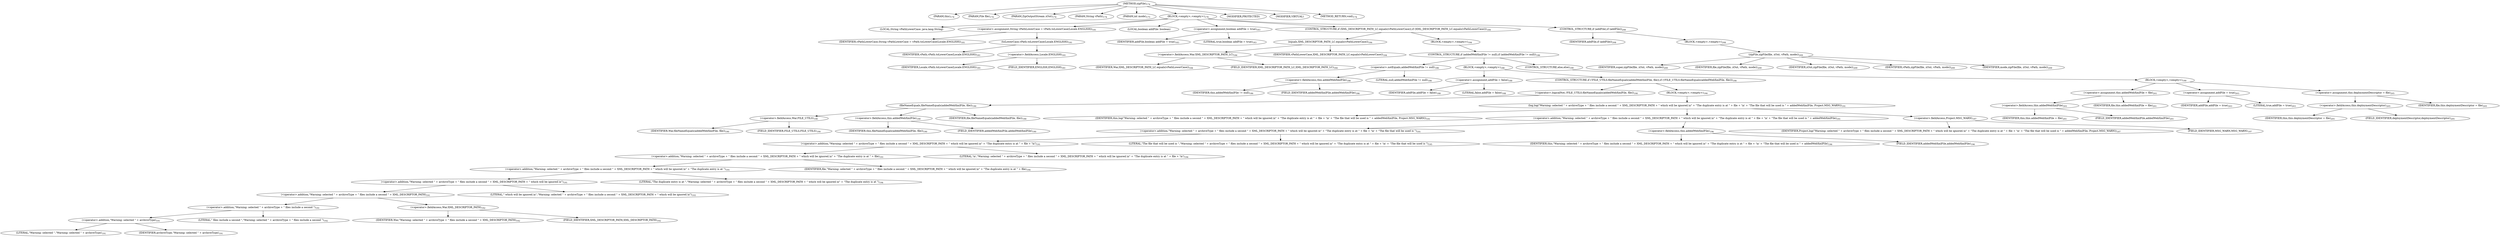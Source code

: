 digraph "zipFile" {  
"176" [label = <(METHOD,zipFile)<SUB>174</SUB>> ]
"12" [label = <(PARAM,this)<SUB>174</SUB>> ]
"177" [label = <(PARAM,File file)<SUB>174</SUB>> ]
"178" [label = <(PARAM,ZipOutputStream zOut)<SUB>174</SUB>> ]
"179" [label = <(PARAM,String vPath)<SUB>174</SUB>> ]
"180" [label = <(PARAM,int mode)<SUB>175</SUB>> ]
"181" [label = <(BLOCK,&lt;empty&gt;,&lt;empty&gt;)<SUB>176</SUB>> ]
"182" [label = <(LOCAL,String vPathLowerCase: java.lang.String)> ]
"183" [label = <(&lt;operator&gt;.assignment,String vPathLowerCase = vPath.toLowerCase(Locale.ENGLISH))<SUB>181</SUB>> ]
"184" [label = <(IDENTIFIER,vPathLowerCase,String vPathLowerCase = vPath.toLowerCase(Locale.ENGLISH))<SUB>181</SUB>> ]
"185" [label = <(toLowerCase,vPath.toLowerCase(Locale.ENGLISH))<SUB>181</SUB>> ]
"186" [label = <(IDENTIFIER,vPath,vPath.toLowerCase(Locale.ENGLISH))<SUB>181</SUB>> ]
"187" [label = <(&lt;operator&gt;.fieldAccess,Locale.ENGLISH)<SUB>181</SUB>> ]
"188" [label = <(IDENTIFIER,Locale,vPath.toLowerCase(Locale.ENGLISH))<SUB>181</SUB>> ]
"189" [label = <(FIELD_IDENTIFIER,ENGLISH,ENGLISH)<SUB>181</SUB>> ]
"190" [label = <(LOCAL,boolean addFile: boolean)> ]
"191" [label = <(&lt;operator&gt;.assignment,boolean addFile = true)<SUB>183</SUB>> ]
"192" [label = <(IDENTIFIER,addFile,boolean addFile = true)<SUB>183</SUB>> ]
"193" [label = <(LITERAL,true,boolean addFile = true)<SUB>183</SUB>> ]
"194" [label = <(CONTROL_STRUCTURE,if (XML_DESCRIPTOR_PATH_LC.equals(vPathLowerCase)),if (XML_DESCRIPTOR_PATH_LC.equals(vPathLowerCase)))<SUB>184</SUB>> ]
"195" [label = <(equals,XML_DESCRIPTOR_PATH_LC.equals(vPathLowerCase))<SUB>184</SUB>> ]
"196" [label = <(&lt;operator&gt;.fieldAccess,War.XML_DESCRIPTOR_PATH_LC)<SUB>184</SUB>> ]
"197" [label = <(IDENTIFIER,War,XML_DESCRIPTOR_PATH_LC.equals(vPathLowerCase))<SUB>184</SUB>> ]
"198" [label = <(FIELD_IDENTIFIER,XML_DESCRIPTOR_PATH_LC,XML_DESCRIPTOR_PATH_LC)<SUB>184</SUB>> ]
"199" [label = <(IDENTIFIER,vPathLowerCase,XML_DESCRIPTOR_PATH_LC.equals(vPathLowerCase))<SUB>184</SUB>> ]
"200" [label = <(BLOCK,&lt;empty&gt;,&lt;empty&gt;)<SUB>184</SUB>> ]
"201" [label = <(CONTROL_STRUCTURE,if (addedWebXmlFile != null),if (addedWebXmlFile != null))<SUB>186</SUB>> ]
"202" [label = <(&lt;operator&gt;.notEquals,addedWebXmlFile != null)<SUB>186</SUB>> ]
"203" [label = <(&lt;operator&gt;.fieldAccess,this.addedWebXmlFile)<SUB>186</SUB>> ]
"204" [label = <(IDENTIFIER,this,addedWebXmlFile != null)<SUB>186</SUB>> ]
"205" [label = <(FIELD_IDENTIFIER,addedWebXmlFile,addedWebXmlFile)<SUB>186</SUB>> ]
"206" [label = <(LITERAL,null,addedWebXmlFile != null)<SUB>186</SUB>> ]
"207" [label = <(BLOCK,&lt;empty&gt;,&lt;empty&gt;)<SUB>186</SUB>> ]
"208" [label = <(&lt;operator&gt;.assignment,addFile = false)<SUB>188</SUB>> ]
"209" [label = <(IDENTIFIER,addFile,addFile = false)<SUB>188</SUB>> ]
"210" [label = <(LITERAL,false,addFile = false)<SUB>188</SUB>> ]
"211" [label = <(CONTROL_STRUCTURE,if (!FILE_UTILS.fileNameEquals(addedWebXmlFile, file)),if (!FILE_UTILS.fileNameEquals(addedWebXmlFile, file)))<SUB>190</SUB>> ]
"212" [label = <(&lt;operator&gt;.logicalNot,!FILE_UTILS.fileNameEquals(addedWebXmlFile, file))<SUB>190</SUB>> ]
"213" [label = <(fileNameEquals,fileNameEquals(addedWebXmlFile, file))<SUB>190</SUB>> ]
"214" [label = <(&lt;operator&gt;.fieldAccess,War.FILE_UTILS)<SUB>190</SUB>> ]
"215" [label = <(IDENTIFIER,War,fileNameEquals(addedWebXmlFile, file))<SUB>190</SUB>> ]
"216" [label = <(FIELD_IDENTIFIER,FILE_UTILS,FILE_UTILS)<SUB>190</SUB>> ]
"217" [label = <(&lt;operator&gt;.fieldAccess,this.addedWebXmlFile)<SUB>190</SUB>> ]
"218" [label = <(IDENTIFIER,this,fileNameEquals(addedWebXmlFile, file))<SUB>190</SUB>> ]
"219" [label = <(FIELD_IDENTIFIER,addedWebXmlFile,addedWebXmlFile)<SUB>190</SUB>> ]
"220" [label = <(IDENTIFIER,file,fileNameEquals(addedWebXmlFile, file))<SUB>190</SUB>> ]
"221" [label = <(BLOCK,&lt;empty&gt;,&lt;empty&gt;)<SUB>190</SUB>> ]
"222" [label = <(log,log(&quot;Warning: selected &quot; + archiveType + &quot; files include a second &quot; + XML_DESCRIPTOR_PATH + &quot; which will be ignored.\n&quot; + &quot;The duplicate entry is at &quot; + file + '\n' + &quot;The file that will be used is &quot; + addedWebXmlFile, Project.MSG_WARN))<SUB>191</SUB>> ]
"11" [label = <(IDENTIFIER,this,log(&quot;Warning: selected &quot; + archiveType + &quot; files include a second &quot; + XML_DESCRIPTOR_PATH + &quot; which will be ignored.\n&quot; + &quot;The duplicate entry is at &quot; + file + '\n' + &quot;The file that will be used is &quot; + addedWebXmlFile, Project.MSG_WARN))<SUB>191</SUB>> ]
"223" [label = <(&lt;operator&gt;.addition,&quot;Warning: selected &quot; + archiveType + &quot; files include a second &quot; + XML_DESCRIPTOR_PATH + &quot; which will be ignored.\n&quot; + &quot;The duplicate entry is at &quot; + file + '\n' + &quot;The file that will be used is &quot; + addedWebXmlFile)<SUB>191</SUB>> ]
"224" [label = <(&lt;operator&gt;.addition,&quot;Warning: selected &quot; + archiveType + &quot; files include a second &quot; + XML_DESCRIPTOR_PATH + &quot; which will be ignored.\n&quot; + &quot;The duplicate entry is at &quot; + file + '\n' + &quot;The file that will be used is &quot;)<SUB>191</SUB>> ]
"225" [label = <(&lt;operator&gt;.addition,&quot;Warning: selected &quot; + archiveType + &quot; files include a second &quot; + XML_DESCRIPTOR_PATH + &quot; which will be ignored.\n&quot; + &quot;The duplicate entry is at &quot; + file + '\n')<SUB>191</SUB>> ]
"226" [label = <(&lt;operator&gt;.addition,&quot;Warning: selected &quot; + archiveType + &quot; files include a second &quot; + XML_DESCRIPTOR_PATH + &quot; which will be ignored.\n&quot; + &quot;The duplicate entry is at &quot; + file)<SUB>191</SUB>> ]
"227" [label = <(&lt;operator&gt;.addition,&quot;Warning: selected &quot; + archiveType + &quot; files include a second &quot; + XML_DESCRIPTOR_PATH + &quot; which will be ignored.\n&quot; + &quot;The duplicate entry is at &quot;)<SUB>191</SUB>> ]
"228" [label = <(&lt;operator&gt;.addition,&quot;Warning: selected &quot; + archiveType + &quot; files include a second &quot; + XML_DESCRIPTOR_PATH + &quot; which will be ignored.\n&quot;)<SUB>191</SUB>> ]
"229" [label = <(&lt;operator&gt;.addition,&quot;Warning: selected &quot; + archiveType + &quot; files include a second &quot; + XML_DESCRIPTOR_PATH)<SUB>191</SUB>> ]
"230" [label = <(&lt;operator&gt;.addition,&quot;Warning: selected &quot; + archiveType + &quot; files include a second &quot;)<SUB>191</SUB>> ]
"231" [label = <(&lt;operator&gt;.addition,&quot;Warning: selected &quot; + archiveType)<SUB>191</SUB>> ]
"232" [label = <(LITERAL,&quot;Warning: selected &quot;,&quot;Warning: selected &quot; + archiveType)<SUB>191</SUB>> ]
"233" [label = <(IDENTIFIER,archiveType,&quot;Warning: selected &quot; + archiveType)<SUB>191</SUB>> ]
"234" [label = <(LITERAL,&quot; files include a second &quot;,&quot;Warning: selected &quot; + archiveType + &quot; files include a second &quot;)<SUB>192</SUB>> ]
"235" [label = <(&lt;operator&gt;.fieldAccess,War.XML_DESCRIPTOR_PATH)<SUB>192</SUB>> ]
"236" [label = <(IDENTIFIER,War,&quot;Warning: selected &quot; + archiveType + &quot; files include a second &quot; + XML_DESCRIPTOR_PATH)<SUB>192</SUB>> ]
"237" [label = <(FIELD_IDENTIFIER,XML_DESCRIPTOR_PATH,XML_DESCRIPTOR_PATH)<SUB>192</SUB>> ]
"238" [label = <(LITERAL,&quot; which will be ignored.\n&quot;,&quot;Warning: selected &quot; + archiveType + &quot; files include a second &quot; + XML_DESCRIPTOR_PATH + &quot; which will be ignored.\n&quot;)<SUB>193</SUB>> ]
"239" [label = <(LITERAL,&quot;The duplicate entry is at &quot;,&quot;Warning: selected &quot; + archiveType + &quot; files include a second &quot; + XML_DESCRIPTOR_PATH + &quot; which will be ignored.\n&quot; + &quot;The duplicate entry is at &quot;)<SUB>194</SUB>> ]
"240" [label = <(IDENTIFIER,file,&quot;Warning: selected &quot; + archiveType + &quot; files include a second &quot; + XML_DESCRIPTOR_PATH + &quot; which will be ignored.\n&quot; + &quot;The duplicate entry is at &quot; + file)<SUB>194</SUB>> ]
"241" [label = <(LITERAL,'\n',&quot;Warning: selected &quot; + archiveType + &quot; files include a second &quot; + XML_DESCRIPTOR_PATH + &quot; which will be ignored.\n&quot; + &quot;The duplicate entry is at &quot; + file + '\n')<SUB>194</SUB>> ]
"242" [label = <(LITERAL,&quot;The file that will be used is &quot;,&quot;Warning: selected &quot; + archiveType + &quot; files include a second &quot; + XML_DESCRIPTOR_PATH + &quot; which will be ignored.\n&quot; + &quot;The duplicate entry is at &quot; + file + '\n' + &quot;The file that will be used is &quot;)<SUB>195</SUB>> ]
"243" [label = <(&lt;operator&gt;.fieldAccess,this.addedWebXmlFile)<SUB>196</SUB>> ]
"244" [label = <(IDENTIFIER,this,&quot;Warning: selected &quot; + archiveType + &quot; files include a second &quot; + XML_DESCRIPTOR_PATH + &quot; which will be ignored.\n&quot; + &quot;The duplicate entry is at &quot; + file + '\n' + &quot;The file that will be used is &quot; + addedWebXmlFile)<SUB>196</SUB>> ]
"245" [label = <(FIELD_IDENTIFIER,addedWebXmlFile,addedWebXmlFile)<SUB>196</SUB>> ]
"246" [label = <(&lt;operator&gt;.fieldAccess,Project.MSG_WARN)<SUB>197</SUB>> ]
"247" [label = <(IDENTIFIER,Project,log(&quot;Warning: selected &quot; + archiveType + &quot; files include a second &quot; + XML_DESCRIPTOR_PATH + &quot; which will be ignored.\n&quot; + &quot;The duplicate entry is at &quot; + file + '\n' + &quot;The file that will be used is &quot; + addedWebXmlFile, Project.MSG_WARN))<SUB>197</SUB>> ]
"248" [label = <(FIELD_IDENTIFIER,MSG_WARN,MSG_WARN)<SUB>197</SUB>> ]
"249" [label = <(CONTROL_STRUCTURE,else,else)<SUB>199</SUB>> ]
"250" [label = <(BLOCK,&lt;empty&gt;,&lt;empty&gt;)<SUB>199</SUB>> ]
"251" [label = <(&lt;operator&gt;.assignment,this.addedWebXmlFile = file)<SUB>201</SUB>> ]
"252" [label = <(&lt;operator&gt;.fieldAccess,this.addedWebXmlFile)<SUB>201</SUB>> ]
"253" [label = <(IDENTIFIER,this,this.addedWebXmlFile = file)<SUB>201</SUB>> ]
"254" [label = <(FIELD_IDENTIFIER,addedWebXmlFile,addedWebXmlFile)<SUB>201</SUB>> ]
"255" [label = <(IDENTIFIER,file,this.addedWebXmlFile = file)<SUB>201</SUB>> ]
"256" [label = <(&lt;operator&gt;.assignment,addFile = true)<SUB>203</SUB>> ]
"257" [label = <(IDENTIFIER,addFile,addFile = true)<SUB>203</SUB>> ]
"258" [label = <(LITERAL,true,addFile = true)<SUB>203</SUB>> ]
"259" [label = <(&lt;operator&gt;.assignment,this.deploymentDescriptor = file)<SUB>205</SUB>> ]
"260" [label = <(&lt;operator&gt;.fieldAccess,this.deploymentDescriptor)<SUB>205</SUB>> ]
"261" [label = <(IDENTIFIER,this,this.deploymentDescriptor = file)<SUB>205</SUB>> ]
"262" [label = <(FIELD_IDENTIFIER,deploymentDescriptor,deploymentDescriptor)<SUB>205</SUB>> ]
"263" [label = <(IDENTIFIER,file,this.deploymentDescriptor = file)<SUB>205</SUB>> ]
"264" [label = <(CONTROL_STRUCTURE,if (addFile),if (addFile))<SUB>208</SUB>> ]
"265" [label = <(IDENTIFIER,addFile,if (addFile))<SUB>208</SUB>> ]
"266" [label = <(BLOCK,&lt;empty&gt;,&lt;empty&gt;)<SUB>208</SUB>> ]
"267" [label = <(zipFile,zipFile(file, zOut, vPath, mode))<SUB>209</SUB>> ]
"268" [label = <(IDENTIFIER,super,zipFile(file, zOut, vPath, mode))<SUB>209</SUB>> ]
"269" [label = <(IDENTIFIER,file,zipFile(file, zOut, vPath, mode))<SUB>209</SUB>> ]
"270" [label = <(IDENTIFIER,zOut,zipFile(file, zOut, vPath, mode))<SUB>209</SUB>> ]
"271" [label = <(IDENTIFIER,vPath,zipFile(file, zOut, vPath, mode))<SUB>209</SUB>> ]
"272" [label = <(IDENTIFIER,mode,zipFile(file, zOut, vPath, mode))<SUB>209</SUB>> ]
"273" [label = <(MODIFIER,PROTECTED)> ]
"274" [label = <(MODIFIER,VIRTUAL)> ]
"275" [label = <(METHOD_RETURN,void)<SUB>174</SUB>> ]
  "176" -> "12" 
  "176" -> "177" 
  "176" -> "178" 
  "176" -> "179" 
  "176" -> "180" 
  "176" -> "181" 
  "176" -> "273" 
  "176" -> "274" 
  "176" -> "275" 
  "181" -> "182" 
  "181" -> "183" 
  "181" -> "190" 
  "181" -> "191" 
  "181" -> "194" 
  "181" -> "264" 
  "183" -> "184" 
  "183" -> "185" 
  "185" -> "186" 
  "185" -> "187" 
  "187" -> "188" 
  "187" -> "189" 
  "191" -> "192" 
  "191" -> "193" 
  "194" -> "195" 
  "194" -> "200" 
  "195" -> "196" 
  "195" -> "199" 
  "196" -> "197" 
  "196" -> "198" 
  "200" -> "201" 
  "201" -> "202" 
  "201" -> "207" 
  "201" -> "249" 
  "202" -> "203" 
  "202" -> "206" 
  "203" -> "204" 
  "203" -> "205" 
  "207" -> "208" 
  "207" -> "211" 
  "208" -> "209" 
  "208" -> "210" 
  "211" -> "212" 
  "211" -> "221" 
  "212" -> "213" 
  "213" -> "214" 
  "213" -> "217" 
  "213" -> "220" 
  "214" -> "215" 
  "214" -> "216" 
  "217" -> "218" 
  "217" -> "219" 
  "221" -> "222" 
  "222" -> "11" 
  "222" -> "223" 
  "222" -> "246" 
  "223" -> "224" 
  "223" -> "243" 
  "224" -> "225" 
  "224" -> "242" 
  "225" -> "226" 
  "225" -> "241" 
  "226" -> "227" 
  "226" -> "240" 
  "227" -> "228" 
  "227" -> "239" 
  "228" -> "229" 
  "228" -> "238" 
  "229" -> "230" 
  "229" -> "235" 
  "230" -> "231" 
  "230" -> "234" 
  "231" -> "232" 
  "231" -> "233" 
  "235" -> "236" 
  "235" -> "237" 
  "243" -> "244" 
  "243" -> "245" 
  "246" -> "247" 
  "246" -> "248" 
  "249" -> "250" 
  "250" -> "251" 
  "250" -> "256" 
  "250" -> "259" 
  "251" -> "252" 
  "251" -> "255" 
  "252" -> "253" 
  "252" -> "254" 
  "256" -> "257" 
  "256" -> "258" 
  "259" -> "260" 
  "259" -> "263" 
  "260" -> "261" 
  "260" -> "262" 
  "264" -> "265" 
  "264" -> "266" 
  "266" -> "267" 
  "267" -> "268" 
  "267" -> "269" 
  "267" -> "270" 
  "267" -> "271" 
  "267" -> "272" 
}
